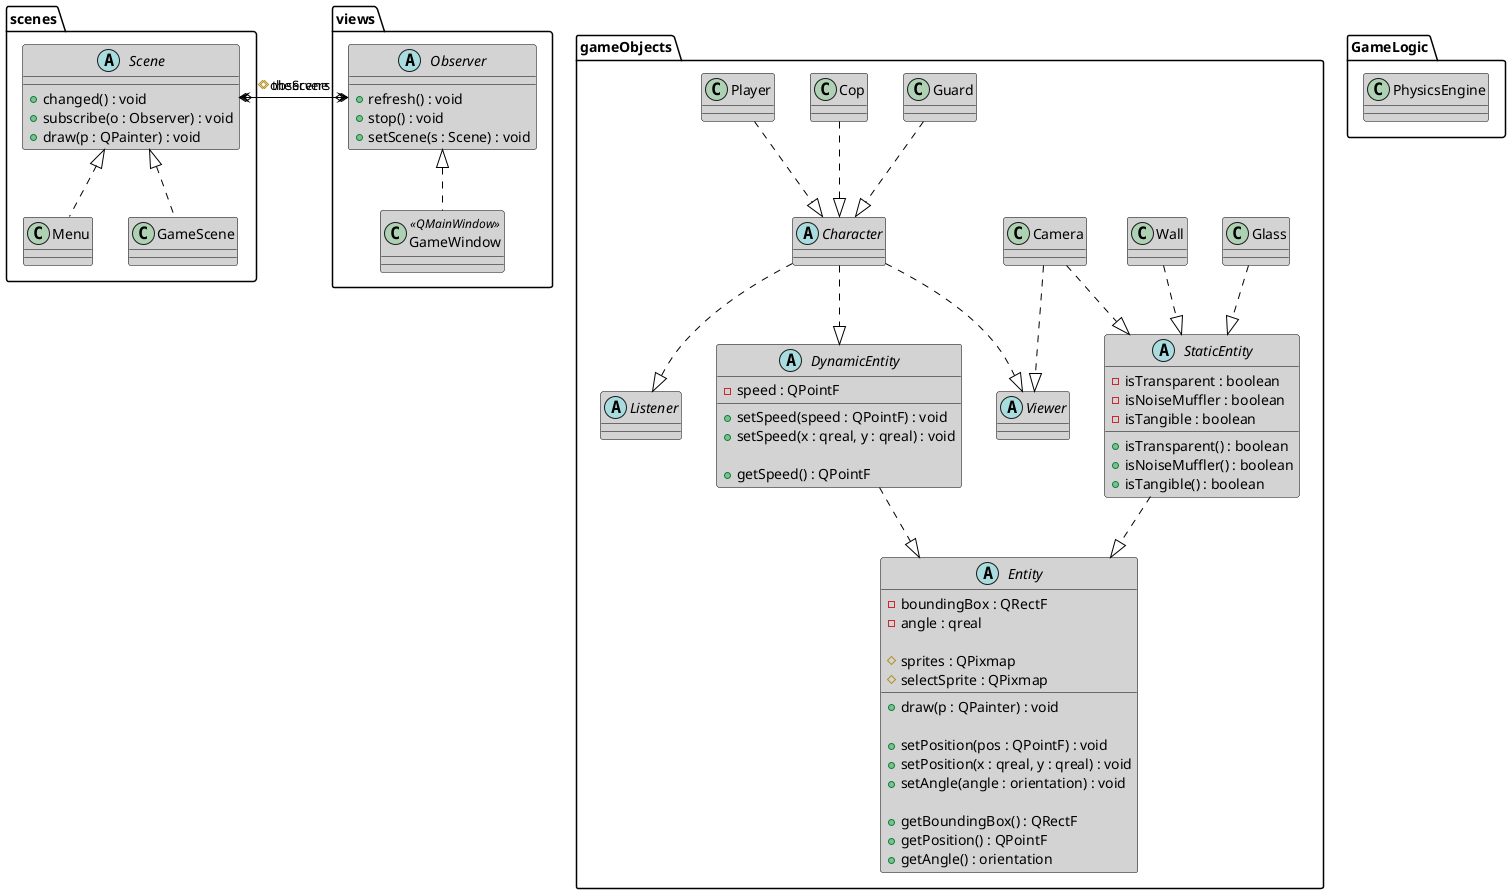 @startuml dillinger_classes

skinparam shadowing false
'skinparam linetype polyline
'skinparam linetype ortho

skinparam class {
    ArrowColor black
    BorderColor black
    BackGroundColor lightgrey
}

skinparam package {
    ArrowColor black
    BorderColor black
    BackGroundColor white
}

package gameObjects {

    abstract "Entity" as entity {
        -boundingBox : QRectF
        -angle : qreal

        #sprites : QPixmap
        #selectSprite : QPixmap

        +draw(p : QPainter) : void

        +setPosition(pos : QPointF) : void
        +setPosition(x : qreal, y : qreal) : void
        +setAngle(angle : orientation) : void

        +getBoundingBox() : QRectF
        +getPosition() : QPointF
        +getAngle() : orientation
    }

    together {
        abstract "StaticEntity" as statE {
            -isTransparent : boolean
            -isNoiseMuffler : boolean
            -isTangible : boolean

            +isTransparent() : boolean
            +isNoiseMuffler() : boolean
            +isTangible() : boolean
        }

        abstract "DynamicEntity" as dynE {
            -speed : QPointF

            +setSpeed(speed : QPointF) : void
            +setSpeed(x : qreal, y : qreal) : void

            +getSpeed() : QPointF
        }

        abstract "Viewer" as viewer

        abstract "Listener" as listener
    }

    class "Glass" as glass

    class "Wall" as wall

    class "Camera" as cam

    abstract "Character" as charac

    class "Guard" as guard

    class "Cop" as cop

    class "Player" as player

    statE ..|> entity
    dynE ..|> entity

    glass ..|> statE
    wall ..|> statE
    cam ..|> statE

    charac ..|> dynE

    guard ..|> charac
    cop ..|> charac
    player ..|> charac

    charac ..|> viewer
    charac ..|> listener
    cam ..|> viewer
}

package scenes {
    abstract "Scene" as scene{
        +changed() : void
        +subscribe(o : Observer) : void
        +draw(p : QPainter) : void
    }

    class Menu {

    }

    class GameScene {

    }

    Menu .up.|> scene
    GameScene .up.|> scene
}

package views {
    abstract "Observer" as obs {
        +refresh() : void
        +stop() : void
        +setScene(s : Scene) : void
    }

    class "GameWindow" as gameW  <<QMainWindow>>{

    }

    gameW .up.|> obs
}

scene o-> obs : "#observers"
obs o-> scene : "#theScene"

package GameLogic {
    class PhysicsEngine {

    }
}

@enduml
